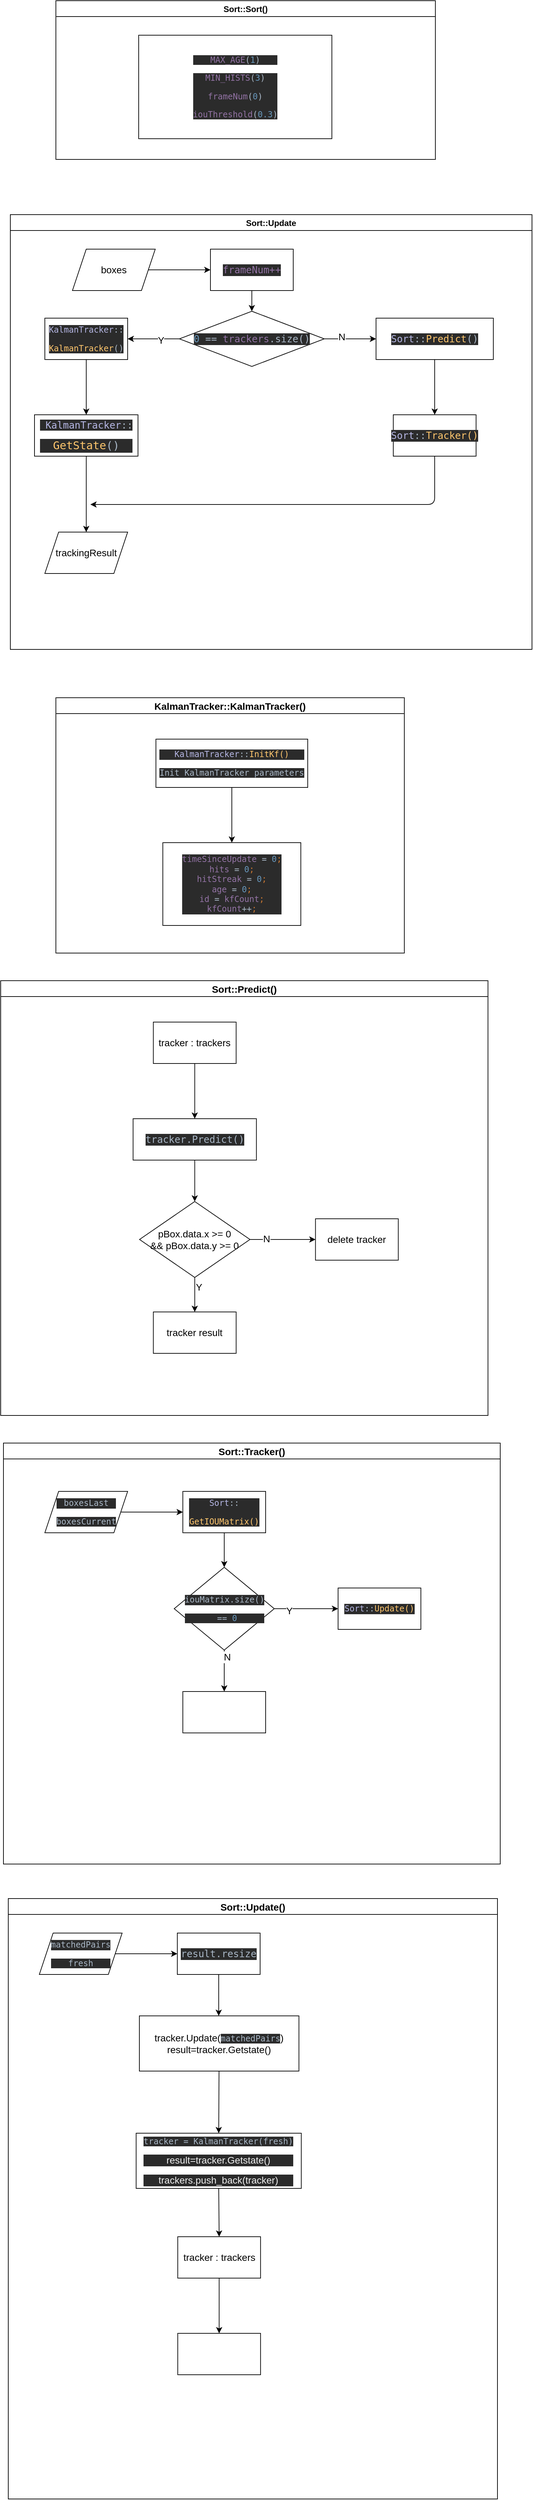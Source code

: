 <mxfile>
    <diagram id="yTASJzzTeYD2qtYr5w4g" name="Page-1">
        <mxGraphModel dx="1204" dy="798" grid="1" gridSize="10" guides="1" tooltips="1" connect="1" arrows="1" fold="1" page="1" pageScale="1" pageWidth="827" pageHeight="1169" math="0" shadow="0">
            <root>
                <mxCell id="0"/>
                <mxCell id="1" parent="0"/>
                <mxCell id="2" value="Sort::Update" style="swimlane;" vertex="1" parent="1">
                    <mxGeometry x="64" y="360" width="756" height="630" as="geometry"/>
                </mxCell>
                <mxCell id="5" value="" style="edgeStyle=none;html=1;" edge="1" parent="2" source="3" target="4">
                    <mxGeometry relative="1" as="geometry"/>
                </mxCell>
                <mxCell id="3" value="&lt;font style=&quot;font-size: 14px&quot;&gt;boxes&lt;/font&gt;" style="shape=parallelogram;perimeter=parallelogramPerimeter;whiteSpace=wrap;html=1;fixedSize=1;" vertex="1" parent="2">
                    <mxGeometry x="90" y="50" width="120" height="60" as="geometry"/>
                </mxCell>
                <mxCell id="9" value="" style="edgeStyle=none;html=1;" edge="1" parent="2" source="4" target="8">
                    <mxGeometry relative="1" as="geometry"/>
                </mxCell>
                <mxCell id="4" value="&lt;pre style=&quot;background-color: rgb(43 , 43 , 43) ; color: rgb(169 , 183 , 198) ; font-family: &amp;#34;jetbrains mono&amp;#34; , monospace&quot;&gt;&lt;span style=&quot;color: rgb(147 , 115 , 165)&quot;&gt;&lt;font style=&quot;font-size: 14px&quot;&gt;frameNum++&lt;/font&gt;&lt;/span&gt;&lt;/pre&gt;" style="whiteSpace=wrap;html=1;" vertex="1" parent="2">
                    <mxGeometry x="290" y="50" width="120" height="60" as="geometry"/>
                </mxCell>
                <mxCell id="11" value="" style="edgeStyle=none;html=1;" edge="1" parent="2" source="8" target="10">
                    <mxGeometry relative="1" as="geometry"/>
                </mxCell>
                <mxCell id="12" value="&lt;span style=&quot;font-size: 14px&quot;&gt;Y&lt;/span&gt;" style="edgeLabel;html=1;align=center;verticalAlign=middle;resizable=0;points=[];" vertex="1" connectable="0" parent="11">
                    <mxGeometry x="-0.28" y="2" relative="1" as="geometry">
                        <mxPoint as="offset"/>
                    </mxGeometry>
                </mxCell>
                <mxCell id="16" value="" style="edgeStyle=none;html=1;fontSize=14;" edge="1" parent="2" source="8" target="15">
                    <mxGeometry relative="1" as="geometry"/>
                </mxCell>
                <mxCell id="17" value="N" style="edgeLabel;html=1;align=center;verticalAlign=middle;resizable=0;points=[];fontSize=14;" vertex="1" connectable="0" parent="16">
                    <mxGeometry x="-0.328" y="3" relative="1" as="geometry">
                        <mxPoint as="offset"/>
                    </mxGeometry>
                </mxCell>
                <mxCell id="8" value="&lt;pre style=&quot;background-color: rgb(43 , 43 , 43) ; color: rgb(169 , 183 , 198) ; font-family: &amp;#34;jetbrains mono&amp;#34; , monospace&quot;&gt;&lt;font style=&quot;font-size: 14px&quot;&gt;&lt;span style=&quot;color: rgb(104 , 151 , 187)&quot;&gt;0 &lt;/span&gt;== &lt;span style=&quot;color: rgb(147 , 115 , 165)&quot;&gt;trackers&lt;/span&gt;.size()&lt;/font&gt;&lt;/pre&gt;" style="rhombus;whiteSpace=wrap;html=1;" vertex="1" parent="2">
                    <mxGeometry x="245" y="140" width="210" height="80" as="geometry"/>
                </mxCell>
                <mxCell id="14" value="" style="edgeStyle=none;html=1;fontSize=14;" edge="1" parent="2" source="10" target="13">
                    <mxGeometry relative="1" as="geometry"/>
                </mxCell>
                <mxCell id="10" value="&lt;pre style=&quot;background-color: #2b2b2b ; color: #a9b7c6 ; font-family: &amp;#34;jetbrains mono&amp;#34; , monospace ; font-size: 9.0pt&quot;&gt;&lt;pre style=&quot;font-family: &amp;#34;jetbrains mono&amp;#34; , monospace ; font-size: 9pt&quot;&gt;&lt;span style=&quot;color: #b5b6e3&quot;&gt;KalmanTracker&lt;/span&gt;::&lt;/pre&gt;&lt;pre style=&quot;font-family: &amp;#34;jetbrains mono&amp;#34; , monospace ; font-size: 9pt&quot;&gt;&lt;span style=&quot;color: #ffc66d&quot;&gt;KalmanTracker&lt;/span&gt;()&lt;/pre&gt;&lt;/pre&gt;" style="whiteSpace=wrap;html=1;" vertex="1" parent="2">
                    <mxGeometry x="50" y="150" width="120" height="60" as="geometry"/>
                </mxCell>
                <mxCell id="13" value="&lt;pre style=&quot;background-color: rgb(43 , 43 , 43) ; color: rgb(169 , 183 , 198) ; font-family: &amp;#34;jetbrains mono&amp;#34; , monospace&quot;&gt;&lt;font style=&quot;font-size: 14px&quot;&gt; &lt;span style=&quot;color: rgb(181 , 182 , 227)&quot;&gt;KalmanTracker&lt;/span&gt;::&lt;/font&gt;&lt;/pre&gt;&lt;pre style=&quot;background-color: rgb(43 , 43 , 43) ; color: rgb(169 , 183 , 198) ; font-family: &amp;#34;jetbrains mono&amp;#34; , monospace&quot;&gt;&lt;font size=&quot;3&quot;&gt;&lt;span style=&quot;color: rgb(255 , 198 , 109)&quot;&gt;GetState&lt;/span&gt;()&lt;/font&gt;&lt;/pre&gt;" style="whiteSpace=wrap;html=1;" vertex="1" parent="2">
                    <mxGeometry x="35" y="290" width="150" height="60" as="geometry"/>
                </mxCell>
                <mxCell id="19" value="" style="edgeStyle=none;html=1;fontSize=14;" edge="1" parent="2" source="15" target="18">
                    <mxGeometry relative="1" as="geometry"/>
                </mxCell>
                <mxCell id="15" value="&lt;pre style=&quot;background-color: rgb(43 , 43 , 43) ; color: rgb(169 , 183 , 198) ; font-family: &amp;#34;jetbrains mono&amp;#34; , monospace&quot;&gt;&lt;pre style=&quot;font-family: &amp;#34;jetbrains mono&amp;#34; , monospace&quot;&gt;&lt;font style=&quot;font-size: 14px&quot;&gt;&lt;span style=&quot;color: rgb(181 , 182 , 227)&quot;&gt;Sort&lt;/span&gt;::&lt;span style=&quot;color: rgb(255 , 198 , 109)&quot;&gt;Predict&lt;/span&gt;()&lt;/font&gt;&lt;/pre&gt;&lt;/pre&gt;" style="whiteSpace=wrap;html=1;" vertex="1" parent="2">
                    <mxGeometry x="530" y="150" width="170" height="60" as="geometry"/>
                </mxCell>
                <mxCell id="18" value="&lt;pre style=&quot;background-color: rgb(43 , 43 , 43) ; color: rgb(169 , 183 , 198) ; font-family: &amp;#34;jetbrains mono&amp;#34; , monospace&quot;&gt;&lt;pre style=&quot;font-family: &amp;#34;jetbrains mono&amp;#34; , monospace&quot;&gt;&lt;font style=&quot;font-size: 14px&quot;&gt;&lt;span style=&quot;color: rgb(181 , 182 , 227)&quot;&gt;Sort&lt;/span&gt;::&lt;span style=&quot;color: rgb(255 , 198 , 109)&quot;&gt;Tracker()&lt;/span&gt;&lt;/font&gt;&lt;/pre&gt;&lt;/pre&gt;" style="whiteSpace=wrap;html=1;" vertex="1" parent="2">
                    <mxGeometry x="555" y="290" width="120" height="60" as="geometry"/>
                </mxCell>
                <mxCell id="20" value="trackingResult" style="shape=parallelogram;perimeter=parallelogramPerimeter;whiteSpace=wrap;html=1;fixedSize=1;fontSize=14;" vertex="1" parent="2">
                    <mxGeometry x="50" y="460" width="120" height="60" as="geometry"/>
                </mxCell>
                <mxCell id="21" value="" style="endArrow=classic;html=1;fontSize=14;exitX=0.5;exitY=1;exitDx=0;exitDy=0;entryX=0.5;entryY=0;entryDx=0;entryDy=0;" edge="1" parent="2" source="13" target="20">
                    <mxGeometry width="50" height="50" relative="1" as="geometry">
                        <mxPoint x="326" y="270" as="sourcePoint"/>
                        <mxPoint x="376" y="220" as="targetPoint"/>
                    </mxGeometry>
                </mxCell>
                <mxCell id="22" value="" style="endArrow=classic;html=1;fontSize=14;exitX=0.5;exitY=1;exitDx=0;exitDy=0;" edge="1" parent="2" source="18">
                    <mxGeometry width="50" height="50" relative="1" as="geometry">
                        <mxPoint x="366" y="460" as="sourcePoint"/>
                        <mxPoint x="116" y="420" as="targetPoint"/>
                        <Array as="points">
                            <mxPoint x="615" y="420"/>
                        </Array>
                    </mxGeometry>
                </mxCell>
                <mxCell id="6" value="Sort::Sort()" style="swimlane;" vertex="1" parent="1">
                    <mxGeometry x="130" y="50" width="550" height="230" as="geometry"/>
                </mxCell>
                <mxCell id="7" value="&lt;pre style=&quot;background-color: #2b2b2b ; color: #a9b7c6 ; font-family: &amp;#34;jetbrains mono&amp;#34; , monospace ; font-size: 9.0pt&quot;&gt;&lt;span style=&quot;color: #9373a5&quot;&gt;MAX_AGE&lt;/span&gt;(&lt;span style=&quot;color: #6897bb&quot;&gt;1&lt;/span&gt;)&lt;/pre&gt;&lt;pre style=&quot;background-color: #2b2b2b ; color: #a9b7c6 ; font-family: &amp;#34;jetbrains mono&amp;#34; , monospace ; font-size: 9.0pt&quot;&gt;&lt;pre style=&quot;font-family: &amp;#34;jetbrains mono&amp;#34; , monospace ; font-size: 9pt&quot;&gt;&lt;span style=&quot;color: #9373a5&quot;&gt;MIN_HISTS&lt;/span&gt;(&lt;span style=&quot;color: #6897bb&quot;&gt;3&lt;/span&gt;)&lt;/pre&gt;&lt;pre style=&quot;font-family: &amp;#34;jetbrains mono&amp;#34; , monospace ; font-size: 9pt&quot;&gt;&lt;pre style=&quot;font-family: &amp;#34;jetbrains mono&amp;#34; , monospace ; font-size: 9pt&quot;&gt;&lt;span style=&quot;color: #9373a5&quot;&gt;frameNum&lt;/span&gt;(&lt;span style=&quot;color: #6897bb&quot;&gt;0&lt;/span&gt;)&lt;/pre&gt;&lt;pre style=&quot;font-family: &amp;#34;jetbrains mono&amp;#34; , monospace ; font-size: 9pt&quot;&gt;&lt;span style=&quot;color: #9373a5&quot;&gt;iouThreshold&lt;/span&gt;(&lt;span style=&quot;color: #6897bb&quot;&gt;0.3&lt;/span&gt;)&lt;/pre&gt;&lt;/pre&gt;&lt;/pre&gt;" style="rounded=0;whiteSpace=wrap;html=1;" vertex="1" parent="6">
                    <mxGeometry x="120" y="50" width="280" height="150" as="geometry"/>
                </mxCell>
                <mxCell id="23" value="KalmanTracker::KalmanTracker()" style="swimlane;fontSize=14;" vertex="1" parent="1">
                    <mxGeometry x="130" y="1060" width="505" height="370" as="geometry"/>
                </mxCell>
                <mxCell id="24" value="&lt;pre style=&quot;background-color: #2b2b2b ; color: #a9b7c6 ; font-family: &amp;#34;jetbrains mono&amp;#34; , monospace ; font-size: 9.0pt&quot;&gt;&lt;span style=&quot;color: #9373a5&quot;&gt;timeSinceUpdate &lt;/span&gt;= &lt;span style=&quot;color: #6897bb&quot;&gt;0&lt;/span&gt;&lt;span style=&quot;color: #cc7832&quot;&gt;;&lt;br&gt;&lt;/span&gt;&lt;span style=&quot;color: #9373a5&quot;&gt;hits &lt;/span&gt;= &lt;span style=&quot;color: #6897bb&quot;&gt;0&lt;/span&gt;&lt;span style=&quot;color: #cc7832&quot;&gt;;&lt;br&gt;&lt;/span&gt;&lt;span style=&quot;color: #9373a5&quot;&gt;hitStreak &lt;/span&gt;= &lt;span style=&quot;color: #6897bb&quot;&gt;0&lt;/span&gt;&lt;span style=&quot;color: #cc7832&quot;&gt;;&lt;br&gt;&lt;/span&gt;&lt;span style=&quot;color: #9373a5&quot;&gt;age &lt;/span&gt;= &lt;span style=&quot;color: #6897bb&quot;&gt;0&lt;/span&gt;&lt;span style=&quot;color: #cc7832&quot;&gt;;&lt;br&gt;&lt;/span&gt;&lt;span style=&quot;color: #9373a5&quot;&gt;id &lt;/span&gt;= &lt;span style=&quot;color: #9373a5&quot;&gt;kfCount&lt;/span&gt;&lt;span style=&quot;color: #cc7832&quot;&gt;;&lt;br&gt;&lt;/span&gt;&lt;span style=&quot;color: #9373a5&quot;&gt;kfCount&lt;/span&gt;++&lt;span style=&quot;color: #cc7832&quot;&gt;;&lt;/span&gt;&lt;/pre&gt;" style="whiteSpace=wrap;html=1;fontSize=14;" vertex="1" parent="23">
                    <mxGeometry x="155" y="210" width="200" height="120" as="geometry"/>
                </mxCell>
                <mxCell id="26" value="&lt;pre style=&quot;background-color: #2b2b2b ; color: #a9b7c6 ; font-family: &amp;#34;jetbrains mono&amp;#34; , monospace ; font-size: 9.0pt&quot;&gt;&lt;span style=&quot;color: #b5b6e3&quot;&gt;KalmanTracker&lt;/span&gt;::&lt;span style=&quot;color: #ffc66d&quot;&gt;InitKf()&lt;/span&gt;&lt;/pre&gt;&lt;pre style=&quot;background-color: #2b2b2b ; color: #a9b7c6 ; font-family: &amp;#34;jetbrains mono&amp;#34; , monospace ; font-size: 9.0pt&quot;&gt;&lt;pre style=&quot;font-family: &amp;#34;jetbrains mono&amp;#34; , monospace ; font-size: 9pt&quot;&gt;Init KalmanTracker parameters&lt;/pre&gt;&lt;/pre&gt;" style="rounded=0;whiteSpace=wrap;html=1;fontSize=14;" vertex="1" parent="23">
                    <mxGeometry x="145" y="60" width="220" height="70" as="geometry"/>
                </mxCell>
                <mxCell id="27" value="" style="endArrow=classic;html=1;fontSize=14;exitX=0.5;exitY=1;exitDx=0;exitDy=0;entryX=0.5;entryY=0;entryDx=0;entryDy=0;" edge="1" parent="23" source="26" target="24">
                    <mxGeometry width="50" height="50" relative="1" as="geometry">
                        <mxPoint x="260" y="70" as="sourcePoint"/>
                        <mxPoint x="310" y="20" as="targetPoint"/>
                    </mxGeometry>
                </mxCell>
                <mxCell id="28" value="Sort::Predict()" style="swimlane;fontSize=14;" vertex="1" parent="1">
                    <mxGeometry x="50" y="1470" width="706.25" height="630" as="geometry"/>
                </mxCell>
                <mxCell id="31" value="" style="edgeStyle=none;html=1;fontSize=14;" edge="1" parent="28" source="29" target="30">
                    <mxGeometry relative="1" as="geometry"/>
                </mxCell>
                <mxCell id="29" value="tracker : trackers" style="rounded=0;whiteSpace=wrap;html=1;fontSize=14;" vertex="1" parent="28">
                    <mxGeometry x="221.25" y="60" width="120" height="60" as="geometry"/>
                </mxCell>
                <mxCell id="30" value="&lt;pre style=&quot;background-color: rgb(43 , 43 , 43) ; color: rgb(169 , 183 , 198) ; font-family: &amp;#34;jetbrains mono&amp;#34; , monospace&quot;&gt;&lt;font style=&quot;font-size: 14px&quot;&gt;tracker.Predict()&lt;/font&gt;&lt;/pre&gt;" style="whiteSpace=wrap;html=1;fontSize=14;rounded=0;" vertex="1" parent="28">
                    <mxGeometry x="191.88" y="200" width="178.75" height="60" as="geometry"/>
                </mxCell>
                <mxCell id="32" value="pBox.data.x &amp;gt;= 0&lt;br&gt;&amp;amp;&amp;amp; pBox.data.y &amp;gt;= 0" style="rhombus;whiteSpace=wrap;html=1;fontSize=14;" vertex="1" parent="28">
                    <mxGeometry x="201.26" y="320" width="160" height="110" as="geometry"/>
                </mxCell>
                <mxCell id="33" value="" style="endArrow=classic;html=1;fontSize=14;exitX=0.5;exitY=1;exitDx=0;exitDy=0;" edge="1" parent="28" source="30" target="32">
                    <mxGeometry width="50" height="50" relative="1" as="geometry">
                        <mxPoint x="286.25" y="360" as="sourcePoint"/>
                        <mxPoint x="336.25" y="310" as="targetPoint"/>
                    </mxGeometry>
                </mxCell>
                <mxCell id="36" value="delete tracker" style="rounded=0;whiteSpace=wrap;html=1;fontSize=14;" vertex="1" parent="28">
                    <mxGeometry x="456.25" y="345" width="120" height="60" as="geometry"/>
                </mxCell>
                <mxCell id="37" value="tracker result" style="rounded=0;whiteSpace=wrap;html=1;fontSize=14;" vertex="1" parent="28">
                    <mxGeometry x="221.26" y="480" width="120" height="60" as="geometry"/>
                </mxCell>
                <mxCell id="35" value="" style="endArrow=classic;html=1;fontSize=14;exitX=1;exitY=0.5;exitDx=0;exitDy=0;" edge="1" parent="28" source="32" target="36">
                    <mxGeometry width="50" height="50" relative="1" as="geometry">
                        <mxPoint x="366.25" y="380" as="sourcePoint"/>
                        <mxPoint x="456.25" y="380" as="targetPoint"/>
                    </mxGeometry>
                </mxCell>
                <mxCell id="38" value="N" style="edgeLabel;html=1;align=center;verticalAlign=middle;resizable=0;points=[];fontSize=14;" vertex="1" connectable="0" parent="35">
                    <mxGeometry x="-0.516" y="1" relative="1" as="geometry">
                        <mxPoint as="offset"/>
                    </mxGeometry>
                </mxCell>
                <mxCell id="40" value="" style="endArrow=classic;html=1;fontSize=14;exitX=0.5;exitY=1;exitDx=0;exitDy=0;entryX=0.5;entryY=0;entryDx=0;entryDy=0;" edge="1" parent="28" source="32" target="37">
                    <mxGeometry width="50" height="50" relative="1" as="geometry">
                        <mxPoint x="340" y="350" as="sourcePoint"/>
                        <mxPoint x="390" y="300" as="targetPoint"/>
                    </mxGeometry>
                </mxCell>
                <mxCell id="41" value="Y" style="edgeLabel;html=1;align=center;verticalAlign=middle;resizable=0;points=[];fontSize=14;" vertex="1" connectable="0" parent="40">
                    <mxGeometry x="-0.44" y="5" relative="1" as="geometry">
                        <mxPoint as="offset"/>
                    </mxGeometry>
                </mxCell>
                <mxCell id="42" value="Sort::Tracker()" style="swimlane;fontSize=14;" vertex="1" parent="1">
                    <mxGeometry x="54" y="2140" width="720" height="610" as="geometry"/>
                </mxCell>
                <mxCell id="45" value="" style="edgeStyle=none;html=1;fontSize=14;" edge="1" parent="42" source="43" target="44">
                    <mxGeometry relative="1" as="geometry"/>
                </mxCell>
                <mxCell id="43" value="&lt;pre style=&quot;background-color: #2b2b2b ; color: #a9b7c6 ; font-family: &amp;#34;jetbrains mono&amp;#34; , monospace ; font-size: 9.0pt&quot;&gt;boxesLast&lt;/pre&gt;&lt;pre style=&quot;background-color: #2b2b2b ; color: #a9b7c6 ; font-family: &amp;#34;jetbrains mono&amp;#34; , monospace ; font-size: 9.0pt&quot;&gt;&lt;pre style=&quot;font-family: &amp;#34;jetbrains mono&amp;#34; , monospace ; font-size: 9pt&quot;&gt;boxesCurrent&lt;/pre&gt;&lt;/pre&gt;" style="shape=parallelogram;perimeter=parallelogramPerimeter;whiteSpace=wrap;html=1;fixedSize=1;fontSize=14;" vertex="1" parent="42">
                    <mxGeometry x="60" y="70" width="120" height="60" as="geometry"/>
                </mxCell>
                <mxCell id="44" value="&lt;pre style=&quot;background-color: #2b2b2b ; color: #a9b7c6 ; font-family: &amp;#34;jetbrains mono&amp;#34; , monospace ; font-size: 9.0pt&quot;&gt;&lt;pre style=&quot;font-family: &amp;#34;jetbrains mono&amp;#34; , monospace ; font-size: 9pt&quot;&gt;&lt;span style=&quot;color: #b5b6e3&quot;&gt;Sort&lt;/span&gt;::&lt;/pre&gt;&lt;pre style=&quot;font-family: &amp;#34;jetbrains mono&amp;#34; , monospace ; font-size: 9pt&quot;&gt;&lt;span style=&quot;color: #ffc66d&quot;&gt;GetIOUMatrix()&lt;/span&gt;&lt;/pre&gt;&lt;/pre&gt;" style="whiteSpace=wrap;html=1;fontSize=14;" vertex="1" parent="42">
                    <mxGeometry x="260" y="70" width="120" height="60" as="geometry"/>
                </mxCell>
                <mxCell id="54" value="" style="edgeStyle=none;html=1;fontSize=14;" edge="1" parent="42" source="52" target="53">
                    <mxGeometry relative="1" as="geometry"/>
                </mxCell>
                <mxCell id="55" value="Y" style="edgeLabel;html=1;align=center;verticalAlign=middle;resizable=0;points=[];fontSize=14;" vertex="1" connectable="0" parent="54">
                    <mxGeometry x="-0.557" y="-3" relative="1" as="geometry">
                        <mxPoint x="1" as="offset"/>
                    </mxGeometry>
                </mxCell>
                <mxCell id="59" value="" style="edgeStyle=none;html=1;fontSize=14;" edge="1" parent="42" source="52" target="58">
                    <mxGeometry relative="1" as="geometry"/>
                </mxCell>
                <mxCell id="60" value="N" style="edgeLabel;html=1;align=center;verticalAlign=middle;resizable=0;points=[];fontSize=14;" vertex="1" connectable="0" parent="59">
                    <mxGeometry x="-0.673" y="4" relative="1" as="geometry">
                        <mxPoint as="offset"/>
                    </mxGeometry>
                </mxCell>
                <mxCell id="52" value="&lt;pre style=&quot;background-color: #2b2b2b ; color: #a9b7c6 ; font-family: &amp;#34;jetbrains mono&amp;#34; , monospace ; font-size: 9.0pt&quot;&gt;iouMatrix.size()&lt;/pre&gt;&lt;pre style=&quot;background-color: #2b2b2b ; color: #a9b7c6 ; font-family: &amp;#34;jetbrains mono&amp;#34; , monospace ; font-size: 9.0pt&quot;&gt; == &lt;span style=&quot;color: #6897bb&quot;&gt;0&lt;/span&gt;&lt;/pre&gt;" style="rhombus;whiteSpace=wrap;html=1;fontSize=14;" vertex="1" parent="42">
                    <mxGeometry x="247.5" y="180" width="145" height="120" as="geometry"/>
                </mxCell>
                <mxCell id="53" value="&lt;pre style=&quot;background-color: #2b2b2b ; color: #a9b7c6 ; font-family: &amp;#34;jetbrains mono&amp;#34; , monospace ; font-size: 9.0pt&quot;&gt;&lt;span style=&quot;color: #b5b6e3&quot;&gt;Sort&lt;/span&gt;::&lt;span style=&quot;color: #ffc66d&quot;&gt;Update()&lt;/span&gt;&lt;/pre&gt;" style="whiteSpace=wrap;html=1;fontSize=14;" vertex="1" parent="42">
                    <mxGeometry x="485" y="210" width="120" height="60" as="geometry"/>
                </mxCell>
                <mxCell id="58" value="" style="whiteSpace=wrap;html=1;fontSize=14;" vertex="1" parent="42">
                    <mxGeometry x="260" y="360" width="120" height="60" as="geometry"/>
                </mxCell>
                <mxCell id="50" value="" style="endArrow=classic;html=1;fontSize=14;exitX=0.5;exitY=1;exitDx=0;exitDy=0;" edge="1" parent="1" source="44">
                    <mxGeometry width="50" height="50" relative="1" as="geometry">
                        <mxPoint x="390" y="2400" as="sourcePoint"/>
                        <mxPoint x="374" y="2320" as="targetPoint"/>
                    </mxGeometry>
                </mxCell>
                <mxCell id="61" value="Sort::Update()" style="swimlane;fontSize=14;" vertex="1" parent="1">
                    <mxGeometry x="61" y="2800" width="709" height="870" as="geometry">
                        <mxRectangle x="61" y="2800" width="130" height="23" as="alternateBounds"/>
                    </mxGeometry>
                </mxCell>
                <mxCell id="64" value="" style="edgeStyle=none;html=1;fontSize=14;" edge="1" parent="61" source="62" target="63">
                    <mxGeometry relative="1" as="geometry"/>
                </mxCell>
                <mxCell id="62" value="&lt;pre style=&quot;background-color: #2b2b2b ; color: #a9b7c6 ; font-family: &amp;#34;jetbrains mono&amp;#34; , monospace ; font-size: 9.0pt&quot;&gt;matchedPairs&lt;/pre&gt;&lt;pre style=&quot;background-color: #2b2b2b ; color: #a9b7c6 ; font-family: &amp;#34;jetbrains mono&amp;#34; , monospace ; font-size: 9.0pt&quot;&gt;fresh&lt;/pre&gt;" style="shape=parallelogram;perimeter=parallelogramPerimeter;whiteSpace=wrap;html=1;fixedSize=1;fontSize=14;" vertex="1" parent="61">
                    <mxGeometry x="45" y="50" width="120" height="60" as="geometry"/>
                </mxCell>
                <mxCell id="63" value="&lt;pre style=&quot;background-color: rgb(43 , 43 , 43) ; color: rgb(169 , 183 , 198) ; font-family: &amp;#34;jetbrains mono&amp;#34; , monospace&quot;&gt;&lt;font style=&quot;font-size: 14px&quot;&gt;result.resize&lt;/font&gt;&lt;/pre&gt;" style="whiteSpace=wrap;html=1;fontSize=14;" vertex="1" parent="61">
                    <mxGeometry x="245" y="50" width="120" height="60" as="geometry"/>
                </mxCell>
                <mxCell id="70" value="" style="edgeStyle=none;html=1;fontSize=14;" edge="1" parent="61" source="68">
                    <mxGeometry relative="1" as="geometry">
                        <mxPoint x="305" y="340" as="targetPoint"/>
                    </mxGeometry>
                </mxCell>
                <mxCell id="68" value="tracker.Update(&lt;span style=&quot;background-color: rgb(43 , 43 , 43) ; color: rgb(169 , 183 , 198) ; font-family: &amp;#34;jetbrains mono&amp;#34; , monospace ; font-size: 9pt&quot;&gt;matchedPairs&lt;/span&gt;&lt;span&gt;)&lt;/span&gt;&lt;br&gt;result=tracker.Getstate()" style="rounded=0;whiteSpace=wrap;html=1;fontSize=14;" vertex="1" parent="61">
                    <mxGeometry x="190.01" y="170" width="231.25" height="80" as="geometry"/>
                </mxCell>
                <mxCell id="71" value="&lt;pre style=&quot;background-color: #2b2b2b ; color: #a9b7c6 ; font-family: &amp;#34;jetbrains mono&amp;#34; , monospace ; font-size: 9.0pt&quot;&gt;tracker = KalmanTracker(fresh)&lt;/pre&gt;&lt;pre style=&quot;background-color: #2b2b2b ; color: #a9b7c6 ; font-family: &amp;#34;jetbrains mono&amp;#34; , monospace ; font-size: 9.0pt&quot;&gt;&lt;span style=&quot;color: rgb(240 , 240 , 240) ; font-family: &amp;#34;helvetica&amp;#34; ; font-size: 14px ; background-color: rgb(42 , 42 , 42)&quot;&gt;result=tracker.Getstate()&lt;/span&gt;&lt;br&gt;&lt;/pre&gt;&lt;pre style=&quot;background-color: #2b2b2b ; color: #a9b7c6 ; font-family: &amp;#34;jetbrains mono&amp;#34; , monospace ; font-size: 9.0pt&quot;&gt;&lt;span style=&quot;color: rgb(240 , 240 , 240) ; font-family: &amp;#34;helvetica&amp;#34; ; font-size: 14px ; background-color: rgb(42 , 42 , 42)&quot;&gt;trackers.push_back(tracker)&lt;/span&gt;&lt;/pre&gt;" style="rounded=0;whiteSpace=wrap;html=1;fontSize=14;" vertex="1" parent="61">
                    <mxGeometry x="185.32" y="340" width="239.36" height="80" as="geometry"/>
                </mxCell>
                <mxCell id="77" value="" style="edgeStyle=none;html=1;fontSize=14;" edge="1" parent="61" source="73" target="76">
                    <mxGeometry relative="1" as="geometry"/>
                </mxCell>
                <mxCell id="73" value="tracker : trackers" style="rounded=0;whiteSpace=wrap;html=1;fontSize=14;" vertex="1" parent="61">
                    <mxGeometry x="245.63" y="490" width="120" height="60" as="geometry"/>
                </mxCell>
                <mxCell id="75" value="" style="endArrow=classic;html=1;fontSize=14;entryX=0.5;entryY=0;entryDx=0;entryDy=0;exitX=0.5;exitY=1;exitDx=0;exitDy=0;" edge="1" parent="61" source="71" target="73">
                    <mxGeometry width="50" height="50" relative="1" as="geometry">
                        <mxPoint x="329" y="470" as="sourcePoint"/>
                        <mxPoint x="379" y="420" as="targetPoint"/>
                        <Array as="points"/>
                    </mxGeometry>
                </mxCell>
                <mxCell id="76" value="" style="whiteSpace=wrap;html=1;fontSize=14;rounded=0;" vertex="1" parent="61">
                    <mxGeometry x="245.63" y="630" width="120" height="60" as="geometry"/>
                </mxCell>
                <mxCell id="67" value="" style="endArrow=classic;html=1;fontSize=14;exitX=0.5;exitY=1;exitDx=0;exitDy=0;" edge="1" parent="1" source="63">
                    <mxGeometry width="50" height="50" relative="1" as="geometry">
                        <mxPoint x="390" y="2970" as="sourcePoint"/>
                        <mxPoint x="366" y="2970" as="targetPoint"/>
                    </mxGeometry>
                </mxCell>
            </root>
        </mxGraphModel>
    </diagram>
</mxfile>
